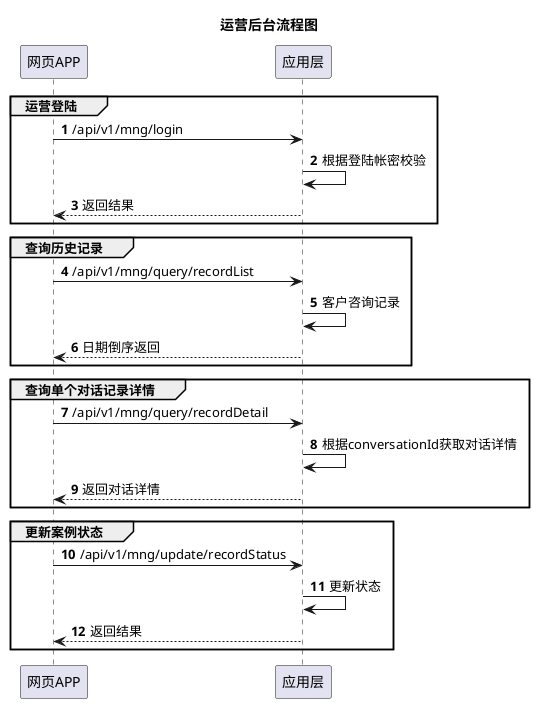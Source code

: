 @startuml
'https://plantuml.com/sequence-diagram
title 运营后台流程图
autonumber
participant 网页APP as fe
participant 应用层 as app

group 运营登陆
fe -> app:/api/v1/mng/login
app -> app: 根据登陆帐密校验
app --> fe: 返回结果
end

group 查询历史记录
fe -> app: /api/v1/mng/query/recordList
app -> app: 客户咨询记录
app --> fe: 日期倒序返回
end

group 查询单个对话记录详情
fe -> app: /api/v1/mng/query/recordDetail
app -> app: 根据conversationId获取对话详情
app --> fe: 返回对话详情
end

group 更新案例状态
fe -> app: /api/v1/mng/update/recordStatus
app -> app: 更新状态
app --> fe: 返回结果
end
@enduml